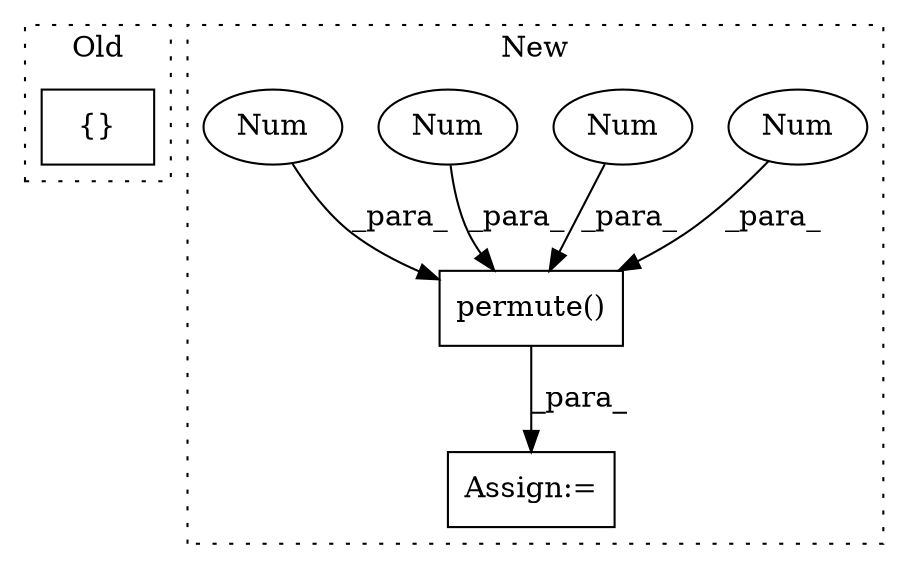 digraph G {
subgraph cluster0 {
1 [label="{}" a="59" s="69088,69137" l="1,0" shape="box"];
label = "Old";
style="dotted";
}
subgraph cluster1 {
2 [label="permute()" a="75" s="50216,50248" l="19,1" shape="box"];
3 [label="Num" a="76" s="50235" l="1" shape="ellipse"];
4 [label="Num" a="76" s="50247" l="1" shape="ellipse"];
5 [label="Num" a="76" s="50244" l="1" shape="ellipse"];
6 [label="Assign:=" a="68" s="50261" l="3" shape="box"];
7 [label="Num" a="76" s="50238" l="1" shape="ellipse"];
label = "New";
style="dotted";
}
2 -> 6 [label="_para_"];
3 -> 2 [label="_para_"];
4 -> 2 [label="_para_"];
5 -> 2 [label="_para_"];
7 -> 2 [label="_para_"];
}